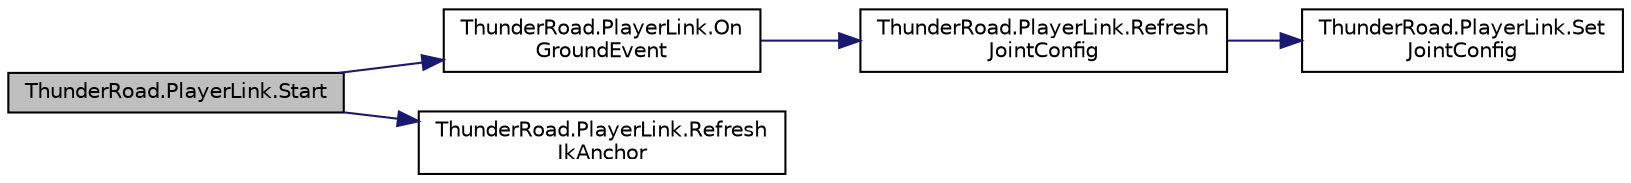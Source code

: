 digraph "ThunderRoad.PlayerLink.Start"
{
 // LATEX_PDF_SIZE
  edge [fontname="Helvetica",fontsize="10",labelfontname="Helvetica",labelfontsize="10"];
  node [fontname="Helvetica",fontsize="10",shape=record];
  rankdir="LR";
  Node1 [label="ThunderRoad.PlayerLink.Start",height=0.2,width=0.4,color="black", fillcolor="grey75", style="filled", fontcolor="black",tooltip="Starts this instance."];
  Node1 -> Node2 [color="midnightblue",fontsize="10",style="solid",fontname="Helvetica"];
  Node2 [label="ThunderRoad.PlayerLink.On\lGroundEvent",height=0.2,width=0.4,color="black", fillcolor="white", style="filled",URL="$class_thunder_road_1_1_player_link.html#aedacce100682556eadbad264b4f16a6f",tooltip="Called when [ground event]."];
  Node2 -> Node3 [color="midnightblue",fontsize="10",style="solid",fontname="Helvetica"];
  Node3 [label="ThunderRoad.PlayerLink.Refresh\lJointConfig",height=0.2,width=0.4,color="black", fillcolor="white", style="filled",URL="$class_thunder_road_1_1_player_link.html#acf8e9650b0884014e3eba937f64fbce1",tooltip="Refreshes the joint configuration."];
  Node3 -> Node4 [color="midnightblue",fontsize="10",style="solid",fontname="Helvetica"];
  Node4 [label="ThunderRoad.PlayerLink.Set\lJointConfig",height=0.2,width=0.4,color="black", fillcolor="white", style="filled",URL="$class_thunder_road_1_1_player_link.html#a3129bec6ebda69cd631dd61430701b53",tooltip="Sets the joint configuration."];
  Node1 -> Node5 [color="midnightblue",fontsize="10",style="solid",fontname="Helvetica"];
  Node5 [label="ThunderRoad.PlayerLink.Refresh\lIkAnchor",height=0.2,width=0.4,color="black", fillcolor="white", style="filled",URL="$class_thunder_road_1_1_player_link.html#ace8e9c4b3db1a9140f273fb5d97a8ac8",tooltip="Refreshes the ik anchor."];
}
